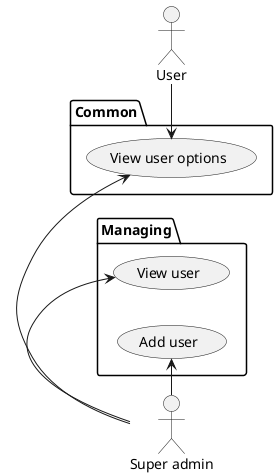 @startuml
left to right direction
actor "Super admin" as A_SU
actor "User" as A_USER
package Managing {
    usecase "View user" as UC_US_M_1
    usecase "Add user" as UC_US_M_2
}
package Common {
    usecase "View user options" as UC_US_C_1
}
A_SU -> UC_US_M_1
A_SU -> UC_US_M_2
A_SU -> UC_US_C_1
A_USER -> UC_US_C_1
@enduml